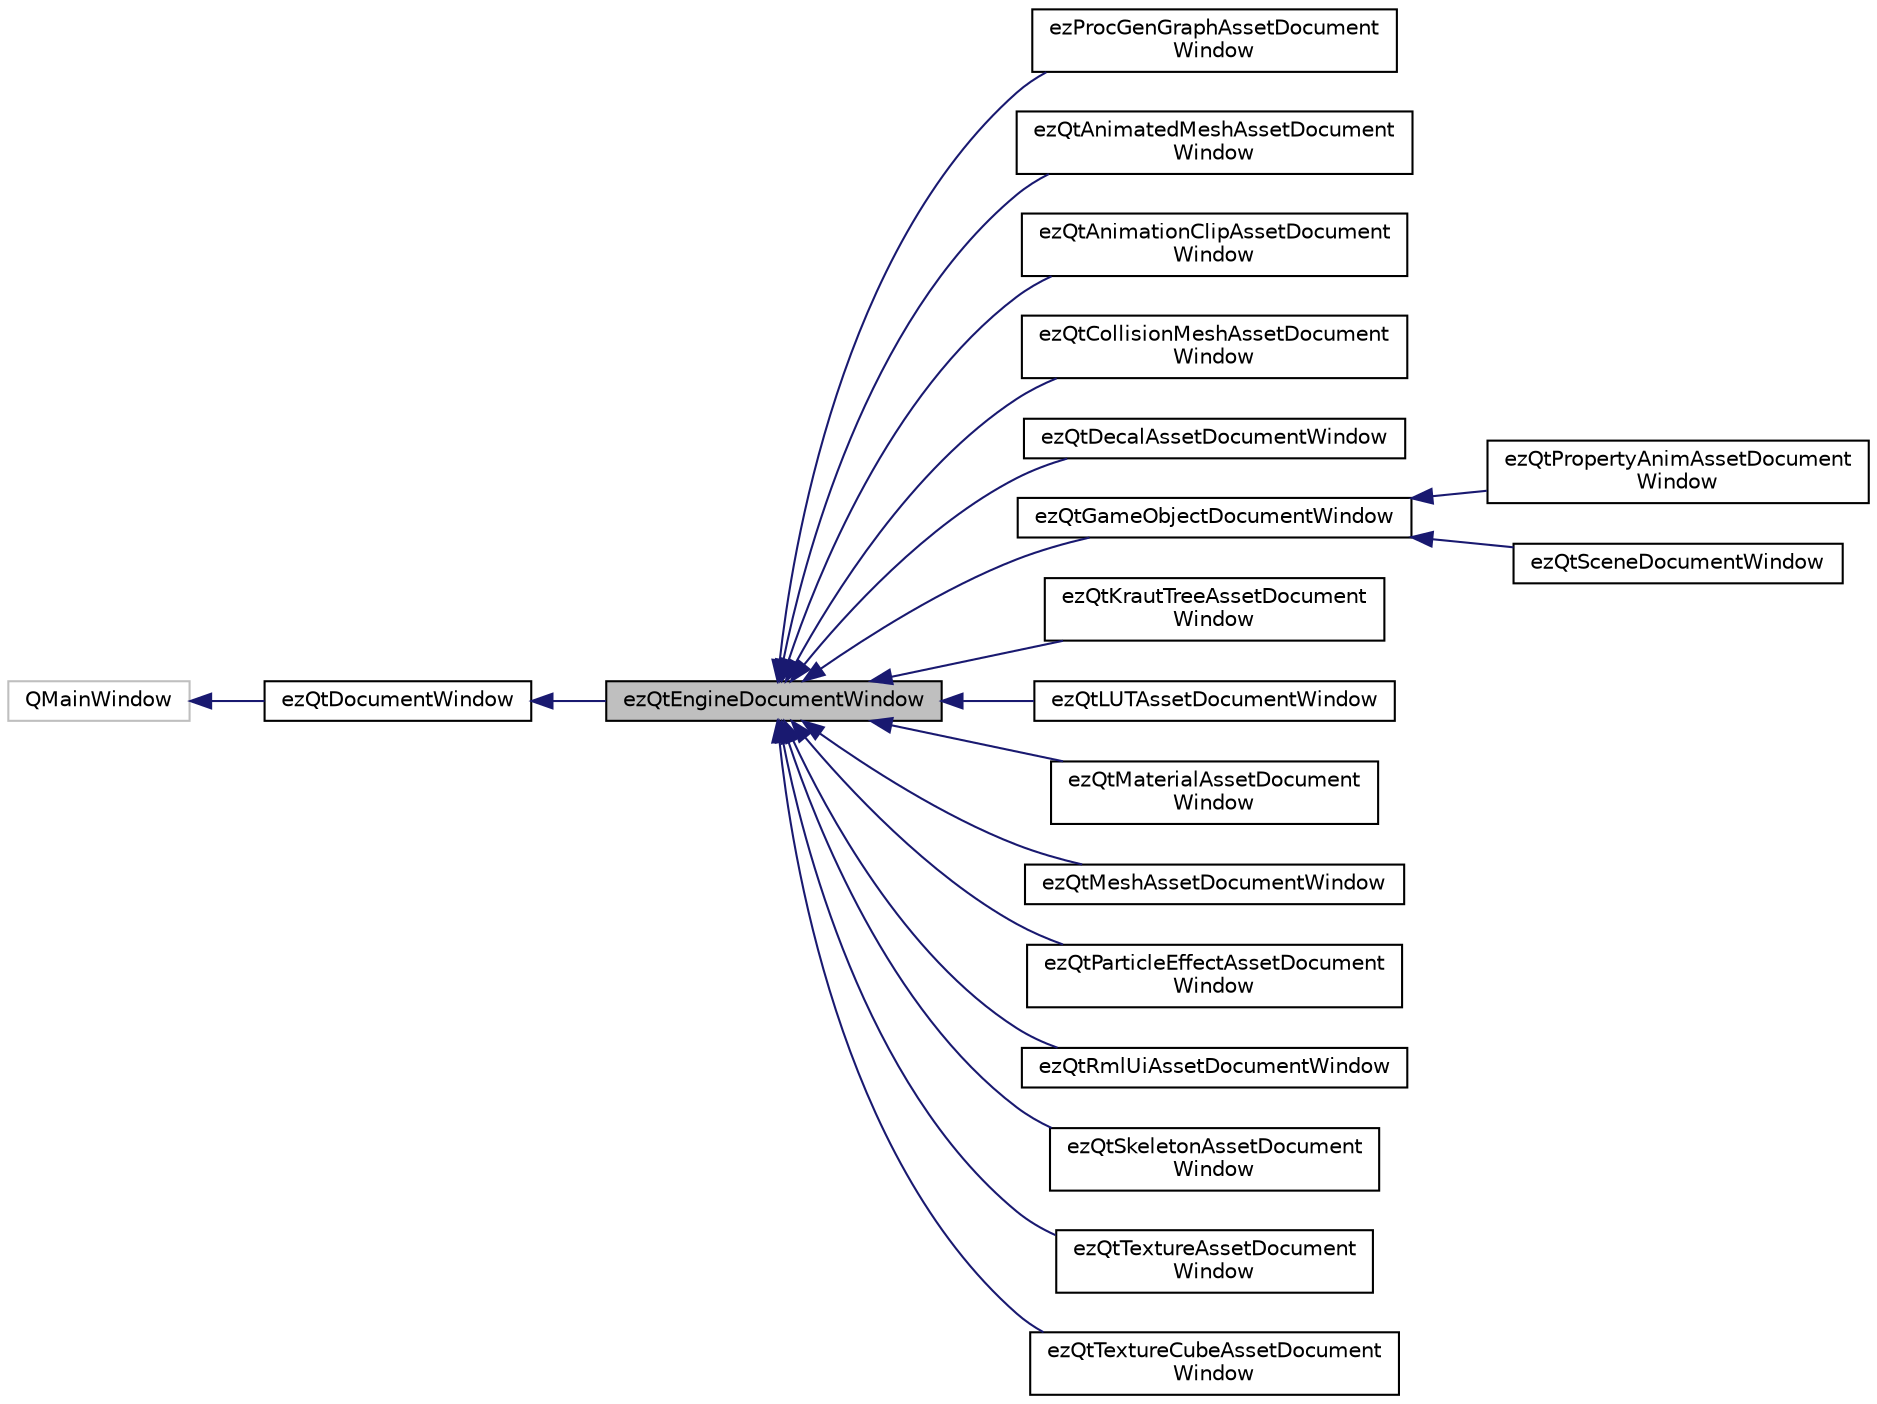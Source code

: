 digraph "ezQtEngineDocumentWindow"
{
 // LATEX_PDF_SIZE
  edge [fontname="Helvetica",fontsize="10",labelfontname="Helvetica",labelfontsize="10"];
  node [fontname="Helvetica",fontsize="10",shape=record];
  rankdir="LR";
  Node1 [label="ezQtEngineDocumentWindow",height=0.2,width=0.4,color="black", fillcolor="grey75", style="filled", fontcolor="black",tooltip="Base class for all document windows that need a connection to the engine process, and might want to r..."];
  Node2 -> Node1 [dir="back",color="midnightblue",fontsize="10",style="solid",fontname="Helvetica"];
  Node2 [label="ezQtDocumentWindow",height=0.2,width=0.4,color="black", fillcolor="white", style="filled",URL="$d1/d13/classez_qt_document_window.htm",tooltip="Base class for all document windows. Handles the most basic document window management."];
  Node3 -> Node2 [dir="back",color="midnightblue",fontsize="10",style="solid",fontname="Helvetica"];
  Node3 [label="QMainWindow",height=0.2,width=0.4,color="grey75", fillcolor="white", style="filled",tooltip=" "];
  Node1 -> Node4 [dir="back",color="midnightblue",fontsize="10",style="solid",fontname="Helvetica"];
  Node4 [label="ezProcGenGraphAssetDocument\lWindow",height=0.2,width=0.4,color="black", fillcolor="white", style="filled",URL="$d7/d29/classez_proc_gen_graph_asset_document_window.htm",tooltip=" "];
  Node1 -> Node5 [dir="back",color="midnightblue",fontsize="10",style="solid",fontname="Helvetica"];
  Node5 [label="ezQtAnimatedMeshAssetDocument\lWindow",height=0.2,width=0.4,color="black", fillcolor="white", style="filled",URL="$d6/da3/classez_qt_animated_mesh_asset_document_window.htm",tooltip=" "];
  Node1 -> Node6 [dir="back",color="midnightblue",fontsize="10",style="solid",fontname="Helvetica"];
  Node6 [label="ezQtAnimationClipAssetDocument\lWindow",height=0.2,width=0.4,color="black", fillcolor="white", style="filled",URL="$d0/d69/classez_qt_animation_clip_asset_document_window.htm",tooltip=" "];
  Node1 -> Node7 [dir="back",color="midnightblue",fontsize="10",style="solid",fontname="Helvetica"];
  Node7 [label="ezQtCollisionMeshAssetDocument\lWindow",height=0.2,width=0.4,color="black", fillcolor="white", style="filled",URL="$d8/d36/classez_qt_collision_mesh_asset_document_window.htm",tooltip=" "];
  Node1 -> Node8 [dir="back",color="midnightblue",fontsize="10",style="solid",fontname="Helvetica"];
  Node8 [label="ezQtDecalAssetDocumentWindow",height=0.2,width=0.4,color="black", fillcolor="white", style="filled",URL="$d2/d72/classez_qt_decal_asset_document_window.htm",tooltip=" "];
  Node1 -> Node9 [dir="back",color="midnightblue",fontsize="10",style="solid",fontname="Helvetica"];
  Node9 [label="ezQtGameObjectDocumentWindow",height=0.2,width=0.4,color="black", fillcolor="white", style="filled",URL="$d3/dd9/classez_qt_game_object_document_window.htm",tooltip=" "];
  Node9 -> Node10 [dir="back",color="midnightblue",fontsize="10",style="solid",fontname="Helvetica"];
  Node10 [label="ezQtPropertyAnimAssetDocument\lWindow",height=0.2,width=0.4,color="black", fillcolor="white", style="filled",URL="$de/d5d/classez_qt_property_anim_asset_document_window.htm",tooltip=" "];
  Node9 -> Node11 [dir="back",color="midnightblue",fontsize="10",style="solid",fontname="Helvetica"];
  Node11 [label="ezQtSceneDocumentWindow",height=0.2,width=0.4,color="black", fillcolor="white", style="filled",URL="$de/d49/classez_qt_scene_document_window.htm",tooltip=" "];
  Node1 -> Node12 [dir="back",color="midnightblue",fontsize="10",style="solid",fontname="Helvetica"];
  Node12 [label="ezQtKrautTreeAssetDocument\lWindow",height=0.2,width=0.4,color="black", fillcolor="white", style="filled",URL="$d8/db9/classez_qt_kraut_tree_asset_document_window.htm",tooltip=" "];
  Node1 -> Node13 [dir="back",color="midnightblue",fontsize="10",style="solid",fontname="Helvetica"];
  Node13 [label="ezQtLUTAssetDocumentWindow",height=0.2,width=0.4,color="black", fillcolor="white", style="filled",URL="$df/d18/classez_qt_l_u_t_asset_document_window.htm",tooltip=" "];
  Node1 -> Node14 [dir="back",color="midnightblue",fontsize="10",style="solid",fontname="Helvetica"];
  Node14 [label="ezQtMaterialAssetDocument\lWindow",height=0.2,width=0.4,color="black", fillcolor="white", style="filled",URL="$dd/d90/classez_qt_material_asset_document_window.htm",tooltip=" "];
  Node1 -> Node15 [dir="back",color="midnightblue",fontsize="10",style="solid",fontname="Helvetica"];
  Node15 [label="ezQtMeshAssetDocumentWindow",height=0.2,width=0.4,color="black", fillcolor="white", style="filled",URL="$d6/d6a/classez_qt_mesh_asset_document_window.htm",tooltip=" "];
  Node1 -> Node16 [dir="back",color="midnightblue",fontsize="10",style="solid",fontname="Helvetica"];
  Node16 [label="ezQtParticleEffectAssetDocument\lWindow",height=0.2,width=0.4,color="black", fillcolor="white", style="filled",URL="$d2/d21/classez_qt_particle_effect_asset_document_window.htm",tooltip=" "];
  Node1 -> Node17 [dir="back",color="midnightblue",fontsize="10",style="solid",fontname="Helvetica"];
  Node17 [label="ezQtRmlUiAssetDocumentWindow",height=0.2,width=0.4,color="black", fillcolor="white", style="filled",URL="$d8/da7/classez_qt_rml_ui_asset_document_window.htm",tooltip=" "];
  Node1 -> Node18 [dir="back",color="midnightblue",fontsize="10",style="solid",fontname="Helvetica"];
  Node18 [label="ezQtSkeletonAssetDocument\lWindow",height=0.2,width=0.4,color="black", fillcolor="white", style="filled",URL="$d1/df7/classez_qt_skeleton_asset_document_window.htm",tooltip=" "];
  Node1 -> Node19 [dir="back",color="midnightblue",fontsize="10",style="solid",fontname="Helvetica"];
  Node19 [label="ezQtTextureAssetDocument\lWindow",height=0.2,width=0.4,color="black", fillcolor="white", style="filled",URL="$d4/d74/classez_qt_texture_asset_document_window.htm",tooltip=" "];
  Node1 -> Node20 [dir="back",color="midnightblue",fontsize="10",style="solid",fontname="Helvetica"];
  Node20 [label="ezQtTextureCubeAssetDocument\lWindow",height=0.2,width=0.4,color="black", fillcolor="white", style="filled",URL="$dc/d64/classez_qt_texture_cube_asset_document_window.htm",tooltip=" "];
}
